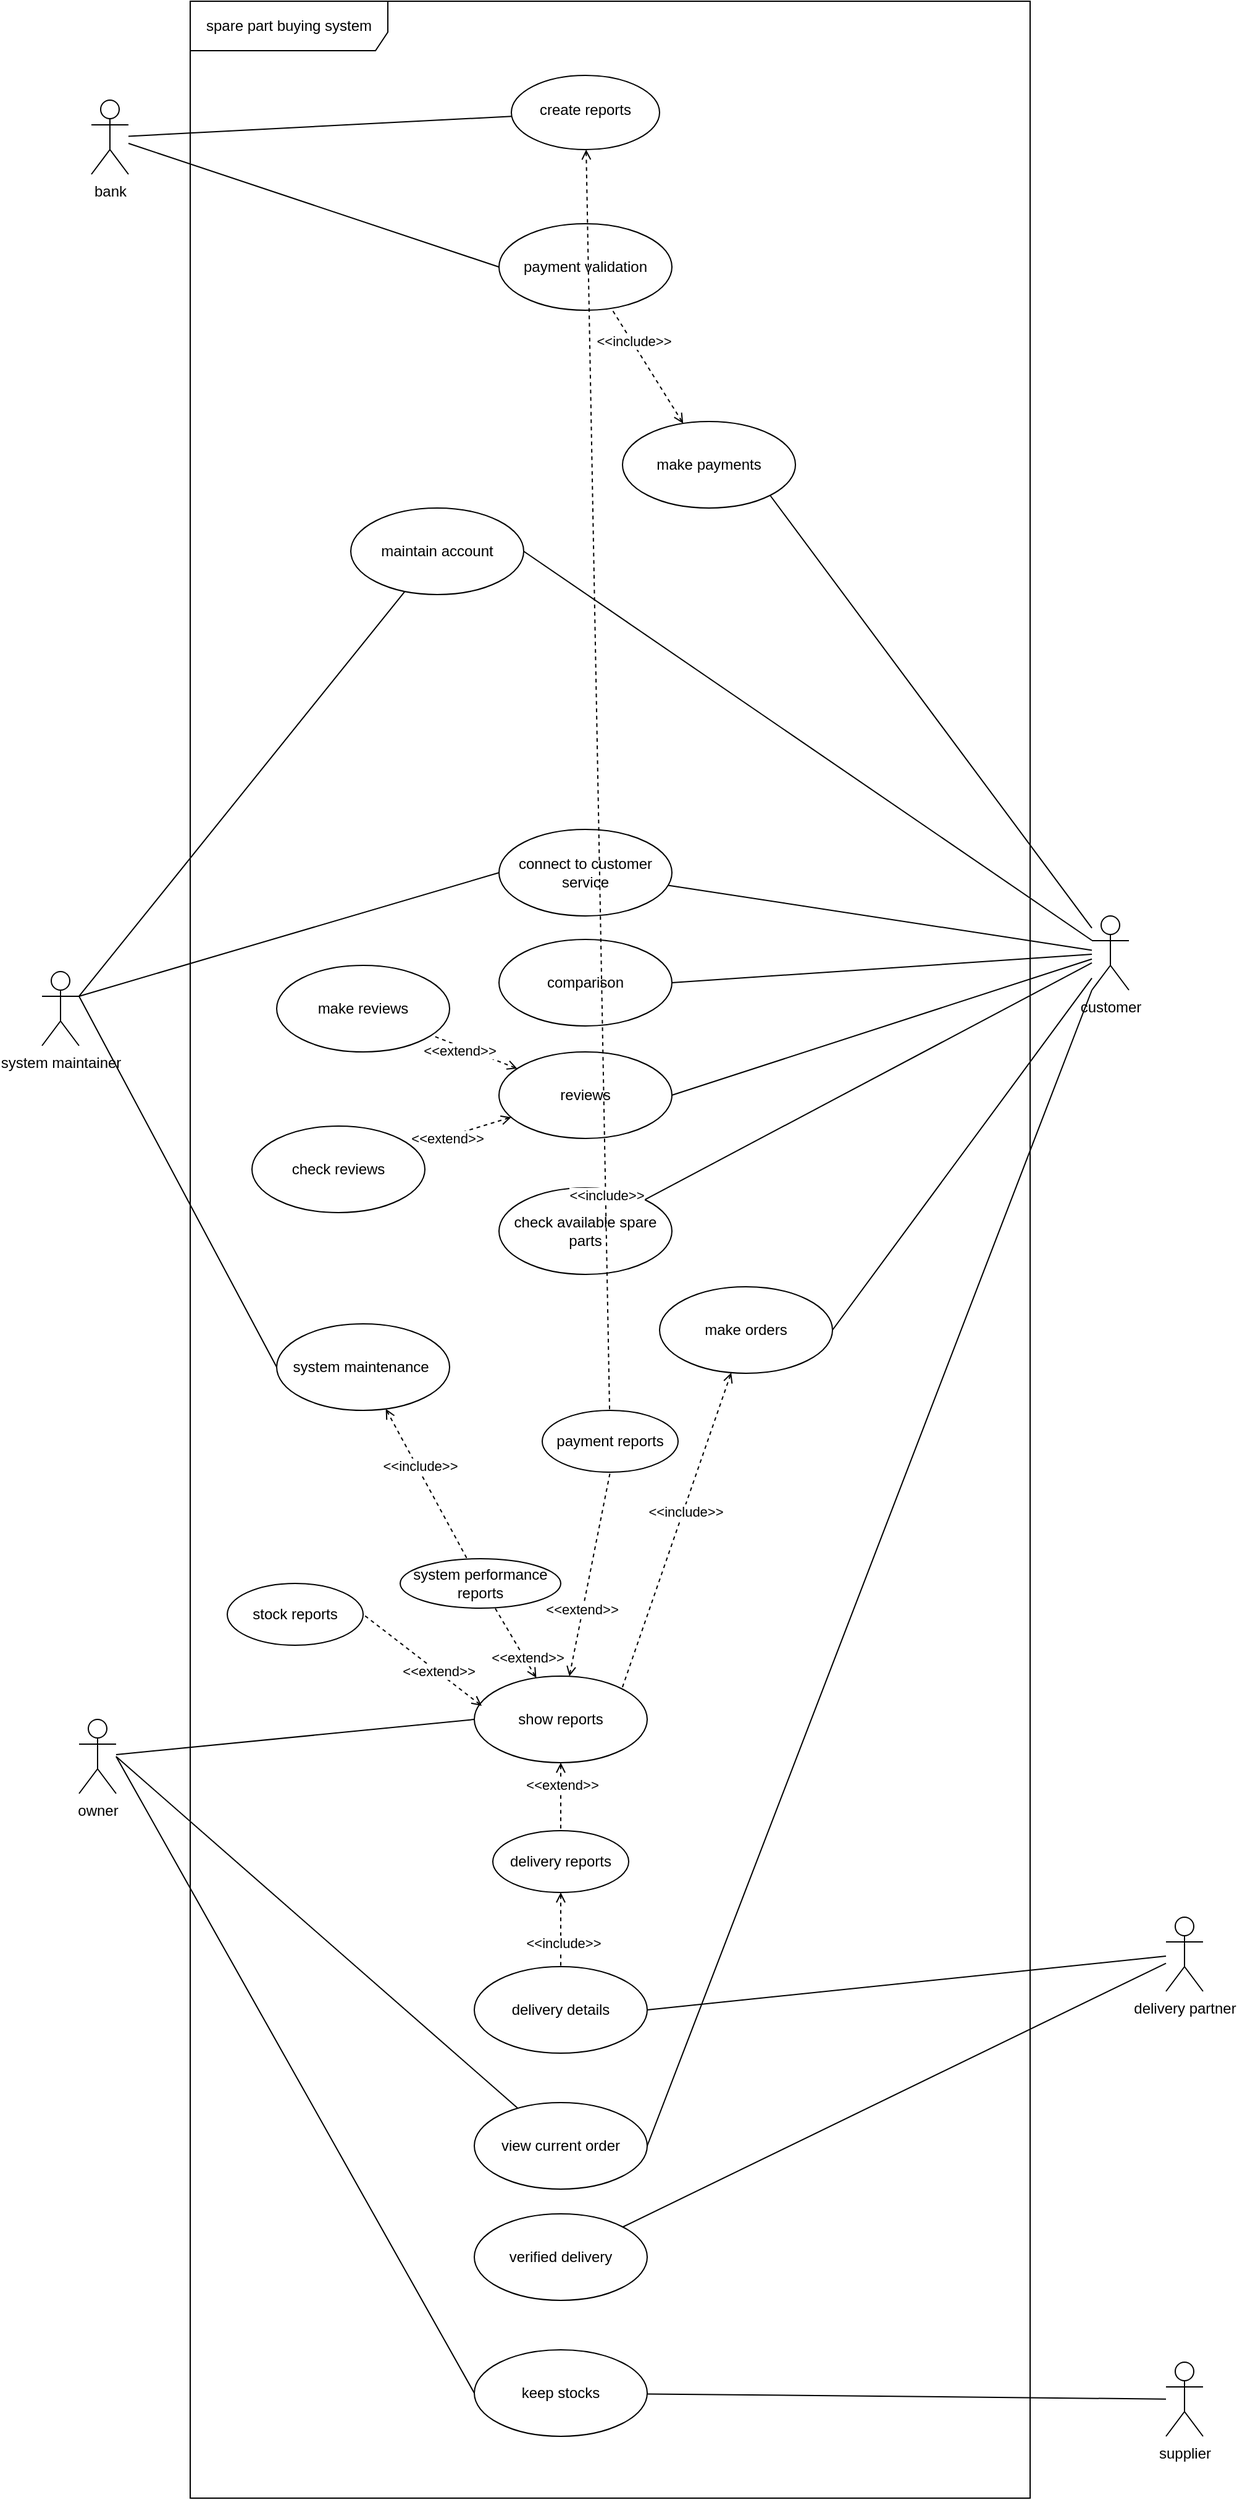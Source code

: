 <mxfile version="15.5.2" type="github">
  <diagram id="yBvkMfIViwi_Tb_b40qr" name="Page-1">
    <mxGraphModel dx="1422" dy="1882" grid="1" gridSize="10" guides="1" tooltips="1" connect="1" arrows="1" fold="1" page="1" pageScale="1" pageWidth="827" pageHeight="1169" math="0" shadow="0">
      <root>
        <mxCell id="0" />
        <mxCell id="1" parent="0" />
        <mxCell id="9bpLhuy6PvnF7bamDNjo-27" value="spare part buying system" style="shape=umlFrame;whiteSpace=wrap;html=1;fillColor=none;align=center;width=160;height=40;" vertex="1" parent="1">
          <mxGeometry x="160" y="-950" width="680" height="2020" as="geometry" />
        </mxCell>
        <mxCell id="9bpLhuy6PvnF7bamDNjo-16" style="edgeStyle=none;rounded=0;orthogonalLoop=1;jettySize=auto;html=1;endArrow=none;endFill=0;" edge="1" parent="1" target="9bpLhuy6PvnF7bamDNjo-13">
          <mxGeometry relative="1" as="geometry">
            <mxPoint x="100" y="470" as="sourcePoint" />
          </mxGeometry>
        </mxCell>
        <mxCell id="9bpLhuy6PvnF7bamDNjo-22" style="edgeStyle=none;rounded=0;orthogonalLoop=1;jettySize=auto;html=1;entryX=0;entryY=0.5;entryDx=0;entryDy=0;endArrow=none;endFill=0;" edge="1" parent="1" source="9bpLhuy6PvnF7bamDNjo-1" target="9bpLhuy6PvnF7bamDNjo-21">
          <mxGeometry relative="1" as="geometry" />
        </mxCell>
        <mxCell id="9bpLhuy6PvnF7bamDNjo-29" style="edgeStyle=none;rounded=0;orthogonalLoop=1;jettySize=auto;html=1;entryX=0;entryY=0.5;entryDx=0;entryDy=0;endArrow=none;endFill=0;" edge="1" parent="1" target="9bpLhuy6PvnF7bamDNjo-28">
          <mxGeometry relative="1" as="geometry">
            <mxPoint x="100" y="470" as="sourcePoint" />
          </mxGeometry>
        </mxCell>
        <mxCell id="9bpLhuy6PvnF7bamDNjo-1" value="owner&lt;br&gt;" style="shape=umlActor;verticalLabelPosition=bottom;verticalAlign=top;html=1;outlineConnect=0;" vertex="1" parent="1">
          <mxGeometry x="70" y="440" width="30" height="60" as="geometry" />
        </mxCell>
        <mxCell id="9bpLhuy6PvnF7bamDNjo-18" style="edgeStyle=none;rounded=0;orthogonalLoop=1;jettySize=auto;html=1;endArrow=none;endFill=0;entryX=1;entryY=0.5;entryDx=0;entryDy=0;exitX=0;exitY=1;exitDx=0;exitDy=0;exitPerimeter=0;" edge="1" parent="1" source="9bpLhuy6PvnF7bamDNjo-2" target="9bpLhuy6PvnF7bamDNjo-13">
          <mxGeometry relative="1" as="geometry" />
        </mxCell>
        <mxCell id="9bpLhuy6PvnF7bamDNjo-20" style="edgeStyle=none;rounded=0;orthogonalLoop=1;jettySize=auto;html=1;endArrow=none;endFill=0;" edge="1" parent="1" source="9bpLhuy6PvnF7bamDNjo-2" target="9bpLhuy6PvnF7bamDNjo-19">
          <mxGeometry relative="1" as="geometry" />
        </mxCell>
        <mxCell id="9bpLhuy6PvnF7bamDNjo-47" style="edgeStyle=none;rounded=0;orthogonalLoop=1;jettySize=auto;html=1;entryX=1;entryY=0.5;entryDx=0;entryDy=0;startArrow=none;startFill=0;endArrow=none;endFill=0;" edge="1" parent="1" source="9bpLhuy6PvnF7bamDNjo-2" target="9bpLhuy6PvnF7bamDNjo-44">
          <mxGeometry relative="1" as="geometry" />
        </mxCell>
        <mxCell id="9bpLhuy6PvnF7bamDNjo-48" style="edgeStyle=none;rounded=0;orthogonalLoop=1;jettySize=auto;html=1;entryX=1;entryY=0.5;entryDx=0;entryDy=0;startArrow=none;startFill=0;endArrow=none;endFill=0;" edge="1" parent="1" source="9bpLhuy6PvnF7bamDNjo-2" target="9bpLhuy6PvnF7bamDNjo-40">
          <mxGeometry relative="1" as="geometry" />
        </mxCell>
        <mxCell id="9bpLhuy6PvnF7bamDNjo-49" style="edgeStyle=none;rounded=0;orthogonalLoop=1;jettySize=auto;html=1;startArrow=none;startFill=0;endArrow=none;endFill=0;" edge="1" parent="1" source="9bpLhuy6PvnF7bamDNjo-2" target="9bpLhuy6PvnF7bamDNjo-42">
          <mxGeometry relative="1" as="geometry" />
        </mxCell>
        <mxCell id="9bpLhuy6PvnF7bamDNjo-50" style="edgeStyle=none;rounded=0;orthogonalLoop=1;jettySize=auto;html=1;entryX=1;entryY=0.5;entryDx=0;entryDy=0;startArrow=none;startFill=0;endArrow=none;endFill=0;" edge="1" parent="1" source="9bpLhuy6PvnF7bamDNjo-2" target="9bpLhuy6PvnF7bamDNjo-39">
          <mxGeometry relative="1" as="geometry" />
        </mxCell>
        <mxCell id="9bpLhuy6PvnF7bamDNjo-51" style="edgeStyle=none;rounded=0;orthogonalLoop=1;jettySize=auto;html=1;entryX=1;entryY=1;entryDx=0;entryDy=0;startArrow=none;startFill=0;endArrow=none;endFill=0;" edge="1" parent="1" source="9bpLhuy6PvnF7bamDNjo-2" target="9bpLhuy6PvnF7bamDNjo-45">
          <mxGeometry relative="1" as="geometry" />
        </mxCell>
        <mxCell id="9bpLhuy6PvnF7bamDNjo-52" style="edgeStyle=none;rounded=0;orthogonalLoop=1;jettySize=auto;html=1;entryX=1;entryY=0.5;entryDx=0;entryDy=0;startArrow=none;startFill=0;endArrow=none;endFill=0;" edge="1" parent="1" source="9bpLhuy6PvnF7bamDNjo-2" target="9bpLhuy6PvnF7bamDNjo-43">
          <mxGeometry relative="1" as="geometry" />
        </mxCell>
        <mxCell id="9bpLhuy6PvnF7bamDNjo-2" value="customer" style="shape=umlActor;verticalLabelPosition=bottom;verticalAlign=top;html=1;outlineConnect=0;" vertex="1" parent="1">
          <mxGeometry x="890" y="-210" width="30" height="60" as="geometry" />
        </mxCell>
        <mxCell id="9bpLhuy6PvnF7bamDNjo-30" style="edgeStyle=none;rounded=0;orthogonalLoop=1;jettySize=auto;html=1;endArrow=none;endFill=0;" edge="1" parent="1" source="9bpLhuy6PvnF7bamDNjo-5" target="9bpLhuy6PvnF7bamDNjo-28">
          <mxGeometry relative="1" as="geometry" />
        </mxCell>
        <mxCell id="9bpLhuy6PvnF7bamDNjo-5" value="supplier" style="shape=umlActor;verticalLabelPosition=bottom;verticalAlign=top;html=1;outlineConnect=0;" vertex="1" parent="1">
          <mxGeometry x="950" y="960" width="30" height="60" as="geometry" />
        </mxCell>
        <mxCell id="9bpLhuy6PvnF7bamDNjo-56" style="edgeStyle=none;rounded=0;orthogonalLoop=1;jettySize=auto;html=1;entryX=0;entryY=0.5;entryDx=0;entryDy=0;startArrow=none;startFill=0;endArrow=none;endFill=0;" edge="1" parent="1" source="9bpLhuy6PvnF7bamDNjo-6" target="9bpLhuy6PvnF7bamDNjo-55">
          <mxGeometry relative="1" as="geometry" />
        </mxCell>
        <mxCell id="9bpLhuy6PvnF7bamDNjo-71" value="" style="edgeStyle=none;rounded=0;orthogonalLoop=1;jettySize=auto;html=1;startArrow=none;startFill=0;endArrow=none;endFill=0;" edge="1" parent="1" source="9bpLhuy6PvnF7bamDNjo-6" target="9bpLhuy6PvnF7bamDNjo-70">
          <mxGeometry relative="1" as="geometry" />
        </mxCell>
        <mxCell id="9bpLhuy6PvnF7bamDNjo-6" value="bank" style="shape=umlActor;verticalLabelPosition=bottom;verticalAlign=top;html=1;outlineConnect=0;" vertex="1" parent="1">
          <mxGeometry x="80" y="-870" width="30" height="60" as="geometry" />
        </mxCell>
        <mxCell id="9bpLhuy6PvnF7bamDNjo-60" style="edgeStyle=none;rounded=0;orthogonalLoop=1;jettySize=auto;html=1;entryX=0;entryY=0.5;entryDx=0;entryDy=0;startArrow=none;startFill=0;endArrow=none;endFill=0;exitX=1;exitY=0.333;exitDx=0;exitDy=0;exitPerimeter=0;" edge="1" parent="1" source="9bpLhuy6PvnF7bamDNjo-7" target="9bpLhuy6PvnF7bamDNjo-42">
          <mxGeometry relative="1" as="geometry">
            <mxPoint x="120" y="190" as="sourcePoint" />
          </mxGeometry>
        </mxCell>
        <mxCell id="9bpLhuy6PvnF7bamDNjo-84" style="edgeStyle=none;rounded=0;orthogonalLoop=1;jettySize=auto;html=1;entryX=0;entryY=0.5;entryDx=0;entryDy=0;startArrow=none;startFill=0;endArrow=none;endFill=0;exitX=1;exitY=0.333;exitDx=0;exitDy=0;exitPerimeter=0;" edge="1" parent="1" source="9bpLhuy6PvnF7bamDNjo-7" target="9bpLhuy6PvnF7bamDNjo-83">
          <mxGeometry relative="1" as="geometry">
            <mxPoint x="120" y="180" as="sourcePoint" />
          </mxGeometry>
        </mxCell>
        <mxCell id="9bpLhuy6PvnF7bamDNjo-7" value="system maintainer" style="shape=umlActor;verticalLabelPosition=bottom;verticalAlign=top;html=1;outlineConnect=0;" vertex="1" parent="1">
          <mxGeometry x="40" y="-165" width="30" height="60" as="geometry" />
        </mxCell>
        <mxCell id="9bpLhuy6PvnF7bamDNjo-77" style="edgeStyle=none;rounded=0;orthogonalLoop=1;jettySize=auto;html=1;entryX=1;entryY=0.5;entryDx=0;entryDy=0;startArrow=none;startFill=0;endArrow=none;endFill=0;" edge="1" parent="1" source="9bpLhuy6PvnF7bamDNjo-8" target="9bpLhuy6PvnF7bamDNjo-74">
          <mxGeometry relative="1" as="geometry" />
        </mxCell>
        <mxCell id="9bpLhuy6PvnF7bamDNjo-78" style="edgeStyle=none;rounded=0;orthogonalLoop=1;jettySize=auto;html=1;startArrow=none;startFill=0;endArrow=none;endFill=0;" edge="1" parent="1" source="9bpLhuy6PvnF7bamDNjo-8" target="9bpLhuy6PvnF7bamDNjo-75">
          <mxGeometry relative="1" as="geometry" />
        </mxCell>
        <mxCell id="9bpLhuy6PvnF7bamDNjo-8" value="delivery partner" style="shape=umlActor;verticalLabelPosition=bottom;verticalAlign=top;html=1;outlineConnect=0;" vertex="1" parent="1">
          <mxGeometry x="950" y="600" width="30" height="60" as="geometry" />
        </mxCell>
        <mxCell id="9bpLhuy6PvnF7bamDNjo-13" value="view current order" style="ellipse;whiteSpace=wrap;html=1;fillColor=none;align=center;" vertex="1" parent="1">
          <mxGeometry x="390" y="750" width="140" height="70" as="geometry" />
        </mxCell>
        <mxCell id="9bpLhuy6PvnF7bamDNjo-19" value="check available spare parts" style="ellipse;whiteSpace=wrap;html=1;fillColor=none;align=center;" vertex="1" parent="1">
          <mxGeometry x="410" y="10" width="140" height="70" as="geometry" />
        </mxCell>
        <mxCell id="9bpLhuy6PvnF7bamDNjo-31" style="edgeStyle=none;rounded=0;orthogonalLoop=1;jettySize=auto;html=1;endArrow=none;endFill=0;dashed=1;startArrow=open;startFill=0;" edge="1" parent="1" source="9bpLhuy6PvnF7bamDNjo-21" target="9bpLhuy6PvnF7bamDNjo-26">
          <mxGeometry relative="1" as="geometry" />
        </mxCell>
        <mxCell id="9bpLhuy6PvnF7bamDNjo-35" value="&amp;lt;&amp;lt;extend&amp;gt;&amp;gt;" style="edgeLabel;html=1;align=center;verticalAlign=middle;resizable=0;points=[];" vertex="1" connectable="0" parent="9bpLhuy6PvnF7bamDNjo-31">
          <mxGeometry x="-0.357" y="1" relative="1" as="geometry">
            <mxPoint as="offset" />
          </mxGeometry>
        </mxCell>
        <mxCell id="9bpLhuy6PvnF7bamDNjo-32" style="edgeStyle=none;rounded=0;orthogonalLoop=1;jettySize=auto;html=1;entryX=0.5;entryY=1;entryDx=0;entryDy=0;endArrow=none;endFill=0;dashed=1;startArrow=open;startFill=0;" edge="1" parent="1" source="9bpLhuy6PvnF7bamDNjo-21" target="9bpLhuy6PvnF7bamDNjo-25">
          <mxGeometry relative="1" as="geometry" />
        </mxCell>
        <mxCell id="9bpLhuy6PvnF7bamDNjo-34" value="&amp;lt;&amp;lt;extend&amp;gt;&amp;gt;" style="edgeLabel;html=1;align=center;verticalAlign=middle;resizable=0;points=[];" vertex="1" connectable="0" parent="9bpLhuy6PvnF7bamDNjo-32">
          <mxGeometry x="-0.339" y="1" relative="1" as="geometry">
            <mxPoint as="offset" />
          </mxGeometry>
        </mxCell>
        <mxCell id="9bpLhuy6PvnF7bamDNjo-33" style="edgeStyle=none;rounded=0;orthogonalLoop=1;jettySize=auto;html=1;exitX=0.043;exitY=0.343;exitDx=0;exitDy=0;entryX=1;entryY=0.5;entryDx=0;entryDy=0;endArrow=none;endFill=0;dashed=1;startArrow=open;startFill=0;exitPerimeter=0;" edge="1" parent="1" source="9bpLhuy6PvnF7bamDNjo-21" target="9bpLhuy6PvnF7bamDNjo-24">
          <mxGeometry relative="1" as="geometry" />
        </mxCell>
        <mxCell id="9bpLhuy6PvnF7bamDNjo-36" value="&amp;lt;&amp;lt;extend&amp;gt;&amp;gt;" style="edgeLabel;html=1;align=center;verticalAlign=middle;resizable=0;points=[];" vertex="1" connectable="0" parent="9bpLhuy6PvnF7bamDNjo-33">
          <mxGeometry x="-0.46" y="-1" relative="1" as="geometry">
            <mxPoint x="-10" y="-8" as="offset" />
          </mxGeometry>
        </mxCell>
        <mxCell id="9bpLhuy6PvnF7bamDNjo-88" value="" style="edgeStyle=none;rounded=0;orthogonalLoop=1;jettySize=auto;html=1;startArrow=open;startFill=0;endArrow=none;endFill=0;dashed=1;" edge="1" parent="1" source="9bpLhuy6PvnF7bamDNjo-21" target="9bpLhuy6PvnF7bamDNjo-87">
          <mxGeometry relative="1" as="geometry" />
        </mxCell>
        <mxCell id="9bpLhuy6PvnF7bamDNjo-90" value="&amp;lt;&amp;lt;extend&amp;gt;&amp;gt;" style="edgeLabel;html=1;align=center;verticalAlign=middle;resizable=0;points=[];" vertex="1" connectable="0" parent="9bpLhuy6PvnF7bamDNjo-88">
          <mxGeometry x="-0.448" y="-2" relative="1" as="geometry">
            <mxPoint as="offset" />
          </mxGeometry>
        </mxCell>
        <mxCell id="9bpLhuy6PvnF7bamDNjo-21" value="show reports" style="ellipse;whiteSpace=wrap;html=1;fillColor=none;align=center;" vertex="1" parent="1">
          <mxGeometry x="390" y="405" width="140" height="70" as="geometry" />
        </mxCell>
        <mxCell id="9bpLhuy6PvnF7bamDNjo-24" value="stock reports" style="ellipse;whiteSpace=wrap;html=1;fillColor=none;align=center;" vertex="1" parent="1">
          <mxGeometry x="190" y="330" width="110" height="50" as="geometry" />
        </mxCell>
        <mxCell id="9bpLhuy6PvnF7bamDNjo-25" value="payment reports" style="ellipse;whiteSpace=wrap;html=1;fillColor=none;align=center;" vertex="1" parent="1">
          <mxGeometry x="445" y="190" width="110" height="50" as="geometry" />
        </mxCell>
        <mxCell id="9bpLhuy6PvnF7bamDNjo-80" style="edgeStyle=none;rounded=0;orthogonalLoop=1;jettySize=auto;html=1;startArrow=open;startFill=0;endArrow=none;endFill=0;dashed=1;" edge="1" parent="1" source="9bpLhuy6PvnF7bamDNjo-26" target="9bpLhuy6PvnF7bamDNjo-74">
          <mxGeometry relative="1" as="geometry" />
        </mxCell>
        <mxCell id="9bpLhuy6PvnF7bamDNjo-81" value="&amp;lt;&amp;lt;include&amp;gt;&amp;gt;" style="edgeLabel;html=1;align=center;verticalAlign=middle;resizable=0;points=[];" vertex="1" connectable="0" parent="9bpLhuy6PvnF7bamDNjo-80">
          <mxGeometry x="0.356" y="2" relative="1" as="geometry">
            <mxPoint as="offset" />
          </mxGeometry>
        </mxCell>
        <mxCell id="9bpLhuy6PvnF7bamDNjo-26" value="delivery reports" style="ellipse;whiteSpace=wrap;html=1;fillColor=none;align=center;" vertex="1" parent="1">
          <mxGeometry x="405" y="530" width="110" height="50" as="geometry" />
        </mxCell>
        <mxCell id="9bpLhuy6PvnF7bamDNjo-28" value="keep stocks" style="ellipse;whiteSpace=wrap;html=1;fillColor=none;align=center;" vertex="1" parent="1">
          <mxGeometry x="390" y="950" width="140" height="70" as="geometry" />
        </mxCell>
        <mxCell id="9bpLhuy6PvnF7bamDNjo-53" style="edgeStyle=none;rounded=0;orthogonalLoop=1;jettySize=auto;html=1;entryX=1;entryY=0;entryDx=0;entryDy=0;startArrow=open;startFill=0;endArrow=none;endFill=0;dashed=1;" edge="1" parent="1" source="9bpLhuy6PvnF7bamDNjo-39" target="9bpLhuy6PvnF7bamDNjo-21">
          <mxGeometry relative="1" as="geometry" />
        </mxCell>
        <mxCell id="9bpLhuy6PvnF7bamDNjo-54" value="&amp;lt;&amp;lt;include&amp;gt;&amp;gt;" style="edgeLabel;html=1;align=center;verticalAlign=middle;resizable=0;points=[];" vertex="1" connectable="0" parent="9bpLhuy6PvnF7bamDNjo-53">
          <mxGeometry x="-0.127" y="1" relative="1" as="geometry">
            <mxPoint as="offset" />
          </mxGeometry>
        </mxCell>
        <mxCell id="9bpLhuy6PvnF7bamDNjo-39" value="make orders" style="ellipse;whiteSpace=wrap;html=1;fillColor=none;align=center;" vertex="1" parent="1">
          <mxGeometry x="540" y="90" width="140" height="70" as="geometry" />
        </mxCell>
        <mxCell id="9bpLhuy6PvnF7bamDNjo-40" value="comparison" style="ellipse;whiteSpace=wrap;html=1;fillColor=none;align=center;" vertex="1" parent="1">
          <mxGeometry x="410" y="-191" width="140" height="70" as="geometry" />
        </mxCell>
        <mxCell id="9bpLhuy6PvnF7bamDNjo-42" value="connect to customer service" style="ellipse;whiteSpace=wrap;html=1;fillColor=none;align=center;" vertex="1" parent="1">
          <mxGeometry x="410" y="-280" width="140" height="70" as="geometry" />
        </mxCell>
        <mxCell id="9bpLhuy6PvnF7bamDNjo-82" style="edgeStyle=none;rounded=0;orthogonalLoop=1;jettySize=auto;html=1;startArrow=none;startFill=0;endArrow=none;endFill=0;entryX=1;entryY=0.333;entryDx=0;entryDy=0;entryPerimeter=0;" edge="1" parent="1" source="9bpLhuy6PvnF7bamDNjo-43" target="9bpLhuy6PvnF7bamDNjo-7">
          <mxGeometry relative="1" as="geometry">
            <mxPoint x="120" y="190" as="targetPoint" />
          </mxGeometry>
        </mxCell>
        <mxCell id="9bpLhuy6PvnF7bamDNjo-43" value="maintain account" style="ellipse;whiteSpace=wrap;html=1;fillColor=none;align=center;" vertex="1" parent="1">
          <mxGeometry x="290" y="-540" width="140" height="70" as="geometry" />
        </mxCell>
        <mxCell id="9bpLhuy6PvnF7bamDNjo-62" value="" style="edgeStyle=none;rounded=0;orthogonalLoop=1;jettySize=auto;html=1;startArrow=open;startFill=0;endArrow=none;endFill=0;dashed=1;" edge="1" parent="1" source="9bpLhuy6PvnF7bamDNjo-44" target="9bpLhuy6PvnF7bamDNjo-61">
          <mxGeometry relative="1" as="geometry" />
        </mxCell>
        <mxCell id="9bpLhuy6PvnF7bamDNjo-66" value="&amp;lt;&amp;lt;extend&amp;gt;&amp;gt;" style="edgeLabel;html=1;align=center;verticalAlign=middle;resizable=0;points=[];" vertex="1" connectable="0" parent="9bpLhuy6PvnF7bamDNjo-62">
          <mxGeometry x="0.315" y="3" relative="1" as="geometry">
            <mxPoint as="offset" />
          </mxGeometry>
        </mxCell>
        <mxCell id="9bpLhuy6PvnF7bamDNjo-64" value="" style="edgeStyle=none;rounded=0;orthogonalLoop=1;jettySize=auto;html=1;startArrow=open;startFill=0;endArrow=none;endFill=0;dashed=1;" edge="1" parent="1" source="9bpLhuy6PvnF7bamDNjo-44" target="9bpLhuy6PvnF7bamDNjo-63">
          <mxGeometry relative="1" as="geometry" />
        </mxCell>
        <mxCell id="9bpLhuy6PvnF7bamDNjo-67" value="&amp;lt;&amp;lt;extend&amp;gt;&amp;gt;" style="edgeLabel;html=1;align=center;verticalAlign=middle;resizable=0;points=[];" vertex="1" connectable="0" parent="9bpLhuy6PvnF7bamDNjo-64">
          <mxGeometry x="0.324" y="1" relative="1" as="geometry">
            <mxPoint as="offset" />
          </mxGeometry>
        </mxCell>
        <mxCell id="9bpLhuy6PvnF7bamDNjo-44" value="reviews" style="ellipse;whiteSpace=wrap;html=1;fillColor=none;align=center;" vertex="1" parent="1">
          <mxGeometry x="410" y="-100" width="140" height="70" as="geometry" />
        </mxCell>
        <mxCell id="9bpLhuy6PvnF7bamDNjo-58" style="edgeStyle=none;rounded=0;orthogonalLoop=1;jettySize=auto;html=1;startArrow=open;startFill=0;endArrow=none;endFill=0;dashed=1;" edge="1" parent="1" source="9bpLhuy6PvnF7bamDNjo-45" target="9bpLhuy6PvnF7bamDNjo-55">
          <mxGeometry relative="1" as="geometry" />
        </mxCell>
        <mxCell id="9bpLhuy6PvnF7bamDNjo-59" value="&amp;lt;&amp;lt;include&amp;gt;&amp;gt;" style="edgeLabel;html=1;align=center;verticalAlign=middle;resizable=0;points=[];" vertex="1" connectable="0" parent="9bpLhuy6PvnF7bamDNjo-58">
          <mxGeometry x="0.432" y="-1" relative="1" as="geometry">
            <mxPoint as="offset" />
          </mxGeometry>
        </mxCell>
        <mxCell id="9bpLhuy6PvnF7bamDNjo-45" value="make payments" style="ellipse;whiteSpace=wrap;html=1;fillColor=none;align=center;" vertex="1" parent="1">
          <mxGeometry x="510" y="-610" width="140" height="70" as="geometry" />
        </mxCell>
        <mxCell id="9bpLhuy6PvnF7bamDNjo-55" value="payment validation" style="ellipse;whiteSpace=wrap;html=1;fillColor=none;align=center;" vertex="1" parent="1">
          <mxGeometry x="410" y="-770" width="140" height="70" as="geometry" />
        </mxCell>
        <mxCell id="9bpLhuy6PvnF7bamDNjo-61" value="make reviews" style="ellipse;whiteSpace=wrap;html=1;fillColor=none;align=center;" vertex="1" parent="1">
          <mxGeometry x="230" y="-170" width="140" height="70" as="geometry" />
        </mxCell>
        <mxCell id="9bpLhuy6PvnF7bamDNjo-63" value="check reviews" style="ellipse;whiteSpace=wrap;html=1;fillColor=none;align=center;" vertex="1" parent="1">
          <mxGeometry x="210" y="-40" width="140" height="70" as="geometry" />
        </mxCell>
        <mxCell id="9bpLhuy6PvnF7bamDNjo-72" style="edgeStyle=none;rounded=0;orthogonalLoop=1;jettySize=auto;html=1;startArrow=open;startFill=0;endArrow=none;endFill=0;dashed=1;" edge="1" parent="1" source="9bpLhuy6PvnF7bamDNjo-70" target="9bpLhuy6PvnF7bamDNjo-25">
          <mxGeometry relative="1" as="geometry" />
        </mxCell>
        <mxCell id="9bpLhuy6PvnF7bamDNjo-73" value="&amp;lt;&amp;lt;include&amp;gt;&amp;gt;" style="edgeLabel;html=1;align=center;verticalAlign=middle;resizable=0;points=[];" vertex="1" connectable="0" parent="9bpLhuy6PvnF7bamDNjo-72">
          <mxGeometry x="0.658" relative="1" as="geometry">
            <mxPoint as="offset" />
          </mxGeometry>
        </mxCell>
        <mxCell id="9bpLhuy6PvnF7bamDNjo-70" value="&lt;br&gt;create reports" style="ellipse;whiteSpace=wrap;html=1;verticalAlign=top;fillColor=none;" vertex="1" parent="1">
          <mxGeometry x="420" y="-890" width="120" height="60" as="geometry" />
        </mxCell>
        <mxCell id="9bpLhuy6PvnF7bamDNjo-74" value="delivery details" style="ellipse;whiteSpace=wrap;html=1;fillColor=none;align=center;" vertex="1" parent="1">
          <mxGeometry x="390" y="640" width="140" height="70" as="geometry" />
        </mxCell>
        <mxCell id="9bpLhuy6PvnF7bamDNjo-75" value="verified delivery" style="ellipse;whiteSpace=wrap;html=1;fillColor=none;align=center;" vertex="1" parent="1">
          <mxGeometry x="390" y="840" width="140" height="70" as="geometry" />
        </mxCell>
        <mxCell id="9bpLhuy6PvnF7bamDNjo-85" style="edgeStyle=none;rounded=0;orthogonalLoop=1;jettySize=auto;html=1;startArrow=open;startFill=0;endArrow=none;endFill=0;dashed=1;" edge="1" parent="1" source="9bpLhuy6PvnF7bamDNjo-83" target="9bpLhuy6PvnF7bamDNjo-87">
          <mxGeometry relative="1" as="geometry" />
        </mxCell>
        <mxCell id="9bpLhuy6PvnF7bamDNjo-89" value="&amp;lt;&amp;lt;include&amp;gt;&amp;gt;" style="edgeLabel;html=1;align=center;verticalAlign=middle;resizable=0;points=[];" vertex="1" connectable="0" parent="9bpLhuy6PvnF7bamDNjo-85">
          <mxGeometry x="-0.236" y="2" relative="1" as="geometry">
            <mxPoint as="offset" />
          </mxGeometry>
        </mxCell>
        <mxCell id="9bpLhuy6PvnF7bamDNjo-83" value="system maintenance&amp;nbsp;" style="ellipse;whiteSpace=wrap;html=1;fillColor=none;align=center;" vertex="1" parent="1">
          <mxGeometry x="230" y="120" width="140" height="70" as="geometry" />
        </mxCell>
        <mxCell id="9bpLhuy6PvnF7bamDNjo-87" value="system performance reports" style="ellipse;whiteSpace=wrap;html=1;fillColor=none;align=center;" vertex="1" parent="1">
          <mxGeometry x="330" y="310" width="130" height="40" as="geometry" />
        </mxCell>
      </root>
    </mxGraphModel>
  </diagram>
</mxfile>
